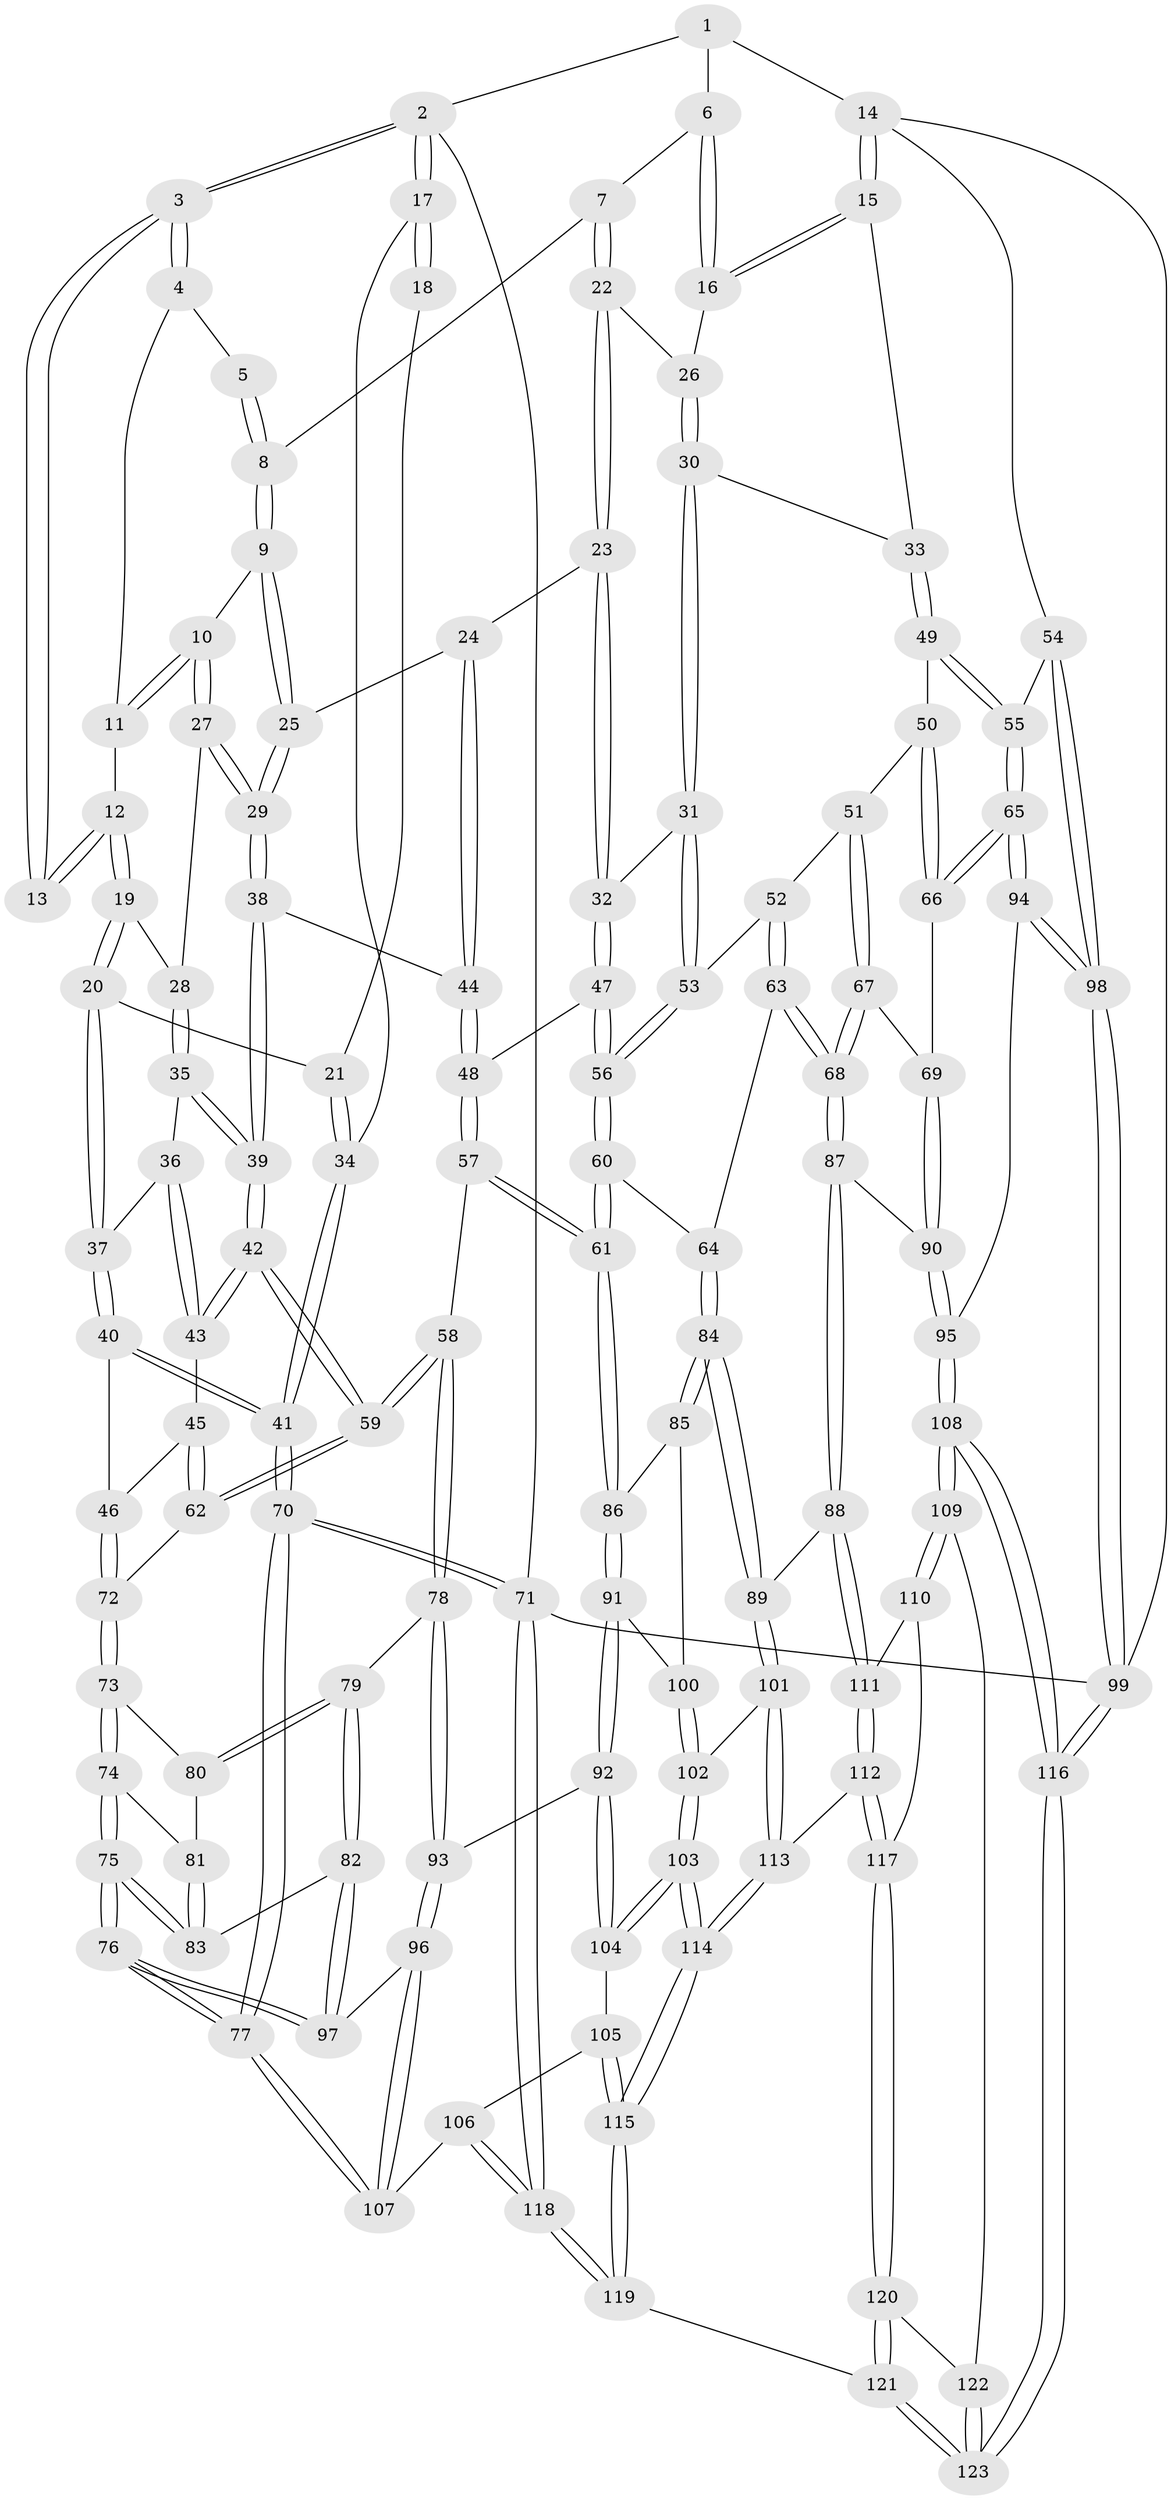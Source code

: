 // Generated by graph-tools (version 1.1) at 2025/27/03/09/25 03:27:12]
// undirected, 123 vertices, 304 edges
graph export_dot {
graph [start="1"]
  node [color=gray90,style=filled];
  1 [pos="+0.836700386018469+0"];
  2 [pos="+0+0"];
  3 [pos="+0+0"];
  4 [pos="+0.13418706150338872+0"];
  5 [pos="+0.48414438079621075+0"];
  6 [pos="+0.8153706827141939+0"];
  7 [pos="+0.5548764492312349+0.07193127859607315"];
  8 [pos="+0.49257303203496366+0.00012092227138379179"];
  9 [pos="+0.37255463548541795+0.1243821205486296"];
  10 [pos="+0.3113325944097929+0.11959277349684513"];
  11 [pos="+0.19720362090791177+0"];
  12 [pos="+0.13386326879385646+0.12938576038519436"];
  13 [pos="+0.08301211213555734+0.12410508753908123"];
  14 [pos="+1+0.22511587706040972"];
  15 [pos="+0.9658452886338158+0.1454127901899196"];
  16 [pos="+0.8256250841004029+0.06819489506428383"];
  17 [pos="+0+0"];
  18 [pos="+0.07242095916639814+0.1295440487084875"];
  19 [pos="+0.14584622815253753+0.20036796424595937"];
  20 [pos="+0.10600891256941043+0.22893435400916204"];
  21 [pos="+0+0.1763118769157297"];
  22 [pos="+0.5648734349869482+0.09362876887830422"];
  23 [pos="+0.5792072306270275+0.2327145254359798"];
  24 [pos="+0.4284998470850971+0.23958207158400183"];
  25 [pos="+0.42832638036298937+0.2395134751432998"];
  26 [pos="+0.7987824812868234+0.10450536852578252"];
  27 [pos="+0.25089516961318525+0.20742506876751254"];
  28 [pos="+0.18918630234280692+0.21702286115290062"];
  29 [pos="+0.3160094593167931+0.31437282202445516"];
  30 [pos="+0.7416188094223373+0.24074984894002688"];
  31 [pos="+0.6529166273535683+0.280781822269799"];
  32 [pos="+0.6142778458749044+0.26444547996255113"];
  33 [pos="+0.840411057069818+0.3097914272648252"];
  34 [pos="+0+0.1623188792035945"];
  35 [pos="+0.19194030077680904+0.28607480619909803"];
  36 [pos="+0.17456827096544358+0.3063424065255141"];
  37 [pos="+0.08211809275465219+0.2901734622951917"];
  38 [pos="+0.30927850441069443+0.3350397822473783"];
  39 [pos="+0.29087073838756433+0.3623318330654089"];
  40 [pos="+0.006985800302725562+0.39788193677010825"];
  41 [pos="+0+0.41484032104603147"];
  42 [pos="+0.2809372264060091+0.39151079333986916"];
  43 [pos="+0.16755193115507938+0.3713042836114975"];
  44 [pos="+0.4547560450200439+0.3834486047603514"];
  45 [pos="+0.1236331533457242+0.38458529569022265"];
  46 [pos="+0.02600861296059953+0.4053323567708483"];
  47 [pos="+0.4915130631726788+0.3839427972438721"];
  48 [pos="+0.4553291282836604+0.3843283169429466"];
  49 [pos="+0.903793669106693+0.38570611011510525"];
  50 [pos="+0.7869806028378551+0.4473426160414226"];
  51 [pos="+0.7485654636458959+0.44999850765335564"];
  52 [pos="+0.6743990151194961+0.41448102869285797"];
  53 [pos="+0.661983923586423+0.39869764207750863"];
  54 [pos="+1+0.417841960778263"];
  55 [pos="+1+0.42784446189348985"];
  56 [pos="+0.5550626257128489+0.4593077567543069"];
  57 [pos="+0.37842012329715297+0.5235678850911474"];
  58 [pos="+0.31465047195144275+0.5106842454993696"];
  59 [pos="+0.2981620216452053+0.48638504436134183"];
  60 [pos="+0.5371363465640852+0.5006322974640687"];
  61 [pos="+0.3794138207368123+0.5243026119350263"];
  62 [pos="+0.23596697827582078+0.48296877217632833"];
  63 [pos="+0.6481596612203995+0.5560724182873308"];
  64 [pos="+0.5710456676393179+0.5507604278015553"];
  65 [pos="+0.8638445240876185+0.5974633600413626"];
  66 [pos="+0.8335876640705864+0.5835896152167368"];
  67 [pos="+0.7370416955013037+0.5621265748285584"];
  68 [pos="+0.6738671927061736+0.5828563950551082"];
  69 [pos="+0.7809616471802944+0.5813697497358145"];
  70 [pos="+0+0.8047770464119808"];
  71 [pos="+0+1"];
  72 [pos="+0.10648667075135357+0.48547103424147364"];
  73 [pos="+0.10662895683775701+0.4863898728816347"];
  74 [pos="+0.06574213333033063+0.6235999446425754"];
  75 [pos="+0.037709863349006445+0.6649402868939159"];
  76 [pos="+0+0.7093136517392503"];
  77 [pos="+0+0.7952137966481636"];
  78 [pos="+0.2844579252575616+0.5515753392555308"];
  79 [pos="+0.2170082555363074+0.5934714460818696"];
  80 [pos="+0.15109144904408905+0.5638426187660187"];
  81 [pos="+0.12900783165080887+0.584277714443589"];
  82 [pos="+0.1894230158989149+0.6458833254983083"];
  83 [pos="+0.16454419870769363+0.6472272009795665"];
  84 [pos="+0.5176630910500527+0.6830164946943701"];
  85 [pos="+0.5004876516671546+0.674943233502671"];
  86 [pos="+0.4047638731720762+0.5773863088406078"];
  87 [pos="+0.6618382099652678+0.7159421175259933"];
  88 [pos="+0.6406965929846993+0.7273832865358182"];
  89 [pos="+0.5403130134067331+0.7127238876931078"];
  90 [pos="+0.7114430912813888+0.7201722136269086"];
  91 [pos="+0.33886622420830204+0.7214962621867872"];
  92 [pos="+0.32319699607901087+0.7248398999594771"];
  93 [pos="+0.298616046673469+0.7191125253478298"];
  94 [pos="+0.8721441864056518+0.7120404554010372"];
  95 [pos="+0.8261440308524075+0.7548645794460743"];
  96 [pos="+0.2324453328185566+0.7426890923662751"];
  97 [pos="+0.21661871326301166+0.72287432115683"];
  98 [pos="+1+0.7501711887873924"];
  99 [pos="+1+1"];
  100 [pos="+0.36830441332539915+0.7300422304071579"];
  101 [pos="+0.5131573219057446+0.7611619373610901"];
  102 [pos="+0.4189482630023538+0.805552712056753"];
  103 [pos="+0.40409773913043767+0.8348332822639296"];
  104 [pos="+0.336174480502324+0.821949227771962"];
  105 [pos="+0.3186384531171691+0.8341722852910505"];
  106 [pos="+0.22741804060844262+0.8487636694036839"];
  107 [pos="+0.20901275216167697+0.8119479304653672"];
  108 [pos="+0.8334649207857922+0.9331615538910389"];
  109 [pos="+0.7795751783339206+0.916145291326174"];
  110 [pos="+0.7013803857710703+0.8673949434206724"];
  111 [pos="+0.6440796668262508+0.7886626571293384"];
  112 [pos="+0.5798972623381728+0.915643509424015"];
  113 [pos="+0.525597536619137+0.9091945338798667"];
  114 [pos="+0.4305434624316168+0.9612177528997812"];
  115 [pos="+0.3865761128204617+1"];
  116 [pos="+1+1"];
  117 [pos="+0.590070186764555+0.9238263971866818"];
  118 [pos="+0.2255769272325105+1"];
  119 [pos="+0.3011258111937199+1"];
  120 [pos="+0.592042868913251+0.9263246260041758"];
  121 [pos="+0.6233394247099262+1"];
  122 [pos="+0.6291076907223415+0.9377178188749207"];
  123 [pos="+1+1"];
  1 -- 2;
  1 -- 6;
  1 -- 14;
  2 -- 3;
  2 -- 3;
  2 -- 17;
  2 -- 17;
  2 -- 71;
  3 -- 4;
  3 -- 4;
  3 -- 13;
  3 -- 13;
  4 -- 5;
  4 -- 11;
  5 -- 8;
  5 -- 8;
  6 -- 7;
  6 -- 16;
  6 -- 16;
  7 -- 8;
  7 -- 22;
  7 -- 22;
  8 -- 9;
  8 -- 9;
  9 -- 10;
  9 -- 25;
  9 -- 25;
  10 -- 11;
  10 -- 11;
  10 -- 27;
  10 -- 27;
  11 -- 12;
  12 -- 13;
  12 -- 13;
  12 -- 19;
  12 -- 19;
  14 -- 15;
  14 -- 15;
  14 -- 54;
  14 -- 99;
  15 -- 16;
  15 -- 16;
  15 -- 33;
  16 -- 26;
  17 -- 18;
  17 -- 18;
  17 -- 34;
  18 -- 21;
  19 -- 20;
  19 -- 20;
  19 -- 28;
  20 -- 21;
  20 -- 37;
  20 -- 37;
  21 -- 34;
  21 -- 34;
  22 -- 23;
  22 -- 23;
  22 -- 26;
  23 -- 24;
  23 -- 32;
  23 -- 32;
  24 -- 25;
  24 -- 44;
  24 -- 44;
  25 -- 29;
  25 -- 29;
  26 -- 30;
  26 -- 30;
  27 -- 28;
  27 -- 29;
  27 -- 29;
  28 -- 35;
  28 -- 35;
  29 -- 38;
  29 -- 38;
  30 -- 31;
  30 -- 31;
  30 -- 33;
  31 -- 32;
  31 -- 53;
  31 -- 53;
  32 -- 47;
  32 -- 47;
  33 -- 49;
  33 -- 49;
  34 -- 41;
  34 -- 41;
  35 -- 36;
  35 -- 39;
  35 -- 39;
  36 -- 37;
  36 -- 43;
  36 -- 43;
  37 -- 40;
  37 -- 40;
  38 -- 39;
  38 -- 39;
  38 -- 44;
  39 -- 42;
  39 -- 42;
  40 -- 41;
  40 -- 41;
  40 -- 46;
  41 -- 70;
  41 -- 70;
  42 -- 43;
  42 -- 43;
  42 -- 59;
  42 -- 59;
  43 -- 45;
  44 -- 48;
  44 -- 48;
  45 -- 46;
  45 -- 62;
  45 -- 62;
  46 -- 72;
  46 -- 72;
  47 -- 48;
  47 -- 56;
  47 -- 56;
  48 -- 57;
  48 -- 57;
  49 -- 50;
  49 -- 55;
  49 -- 55;
  50 -- 51;
  50 -- 66;
  50 -- 66;
  51 -- 52;
  51 -- 67;
  51 -- 67;
  52 -- 53;
  52 -- 63;
  52 -- 63;
  53 -- 56;
  53 -- 56;
  54 -- 55;
  54 -- 98;
  54 -- 98;
  55 -- 65;
  55 -- 65;
  56 -- 60;
  56 -- 60;
  57 -- 58;
  57 -- 61;
  57 -- 61;
  58 -- 59;
  58 -- 59;
  58 -- 78;
  58 -- 78;
  59 -- 62;
  59 -- 62;
  60 -- 61;
  60 -- 61;
  60 -- 64;
  61 -- 86;
  61 -- 86;
  62 -- 72;
  63 -- 64;
  63 -- 68;
  63 -- 68;
  64 -- 84;
  64 -- 84;
  65 -- 66;
  65 -- 66;
  65 -- 94;
  65 -- 94;
  66 -- 69;
  67 -- 68;
  67 -- 68;
  67 -- 69;
  68 -- 87;
  68 -- 87;
  69 -- 90;
  69 -- 90;
  70 -- 71;
  70 -- 71;
  70 -- 77;
  70 -- 77;
  71 -- 118;
  71 -- 118;
  71 -- 99;
  72 -- 73;
  72 -- 73;
  73 -- 74;
  73 -- 74;
  73 -- 80;
  74 -- 75;
  74 -- 75;
  74 -- 81;
  75 -- 76;
  75 -- 76;
  75 -- 83;
  75 -- 83;
  76 -- 77;
  76 -- 77;
  76 -- 97;
  76 -- 97;
  77 -- 107;
  77 -- 107;
  78 -- 79;
  78 -- 93;
  78 -- 93;
  79 -- 80;
  79 -- 80;
  79 -- 82;
  79 -- 82;
  80 -- 81;
  81 -- 83;
  81 -- 83;
  82 -- 83;
  82 -- 97;
  82 -- 97;
  84 -- 85;
  84 -- 85;
  84 -- 89;
  84 -- 89;
  85 -- 86;
  85 -- 100;
  86 -- 91;
  86 -- 91;
  87 -- 88;
  87 -- 88;
  87 -- 90;
  88 -- 89;
  88 -- 111;
  88 -- 111;
  89 -- 101;
  89 -- 101;
  90 -- 95;
  90 -- 95;
  91 -- 92;
  91 -- 92;
  91 -- 100;
  92 -- 93;
  92 -- 104;
  92 -- 104;
  93 -- 96;
  93 -- 96;
  94 -- 95;
  94 -- 98;
  94 -- 98;
  95 -- 108;
  95 -- 108;
  96 -- 97;
  96 -- 107;
  96 -- 107;
  98 -- 99;
  98 -- 99;
  99 -- 116;
  99 -- 116;
  100 -- 102;
  100 -- 102;
  101 -- 102;
  101 -- 113;
  101 -- 113;
  102 -- 103;
  102 -- 103;
  103 -- 104;
  103 -- 104;
  103 -- 114;
  103 -- 114;
  104 -- 105;
  105 -- 106;
  105 -- 115;
  105 -- 115;
  106 -- 107;
  106 -- 118;
  106 -- 118;
  108 -- 109;
  108 -- 109;
  108 -- 116;
  108 -- 116;
  109 -- 110;
  109 -- 110;
  109 -- 122;
  110 -- 111;
  110 -- 117;
  111 -- 112;
  111 -- 112;
  112 -- 113;
  112 -- 117;
  112 -- 117;
  113 -- 114;
  113 -- 114;
  114 -- 115;
  114 -- 115;
  115 -- 119;
  115 -- 119;
  116 -- 123;
  116 -- 123;
  117 -- 120;
  117 -- 120;
  118 -- 119;
  118 -- 119;
  119 -- 121;
  120 -- 121;
  120 -- 121;
  120 -- 122;
  121 -- 123;
  121 -- 123;
  122 -- 123;
  122 -- 123;
}
